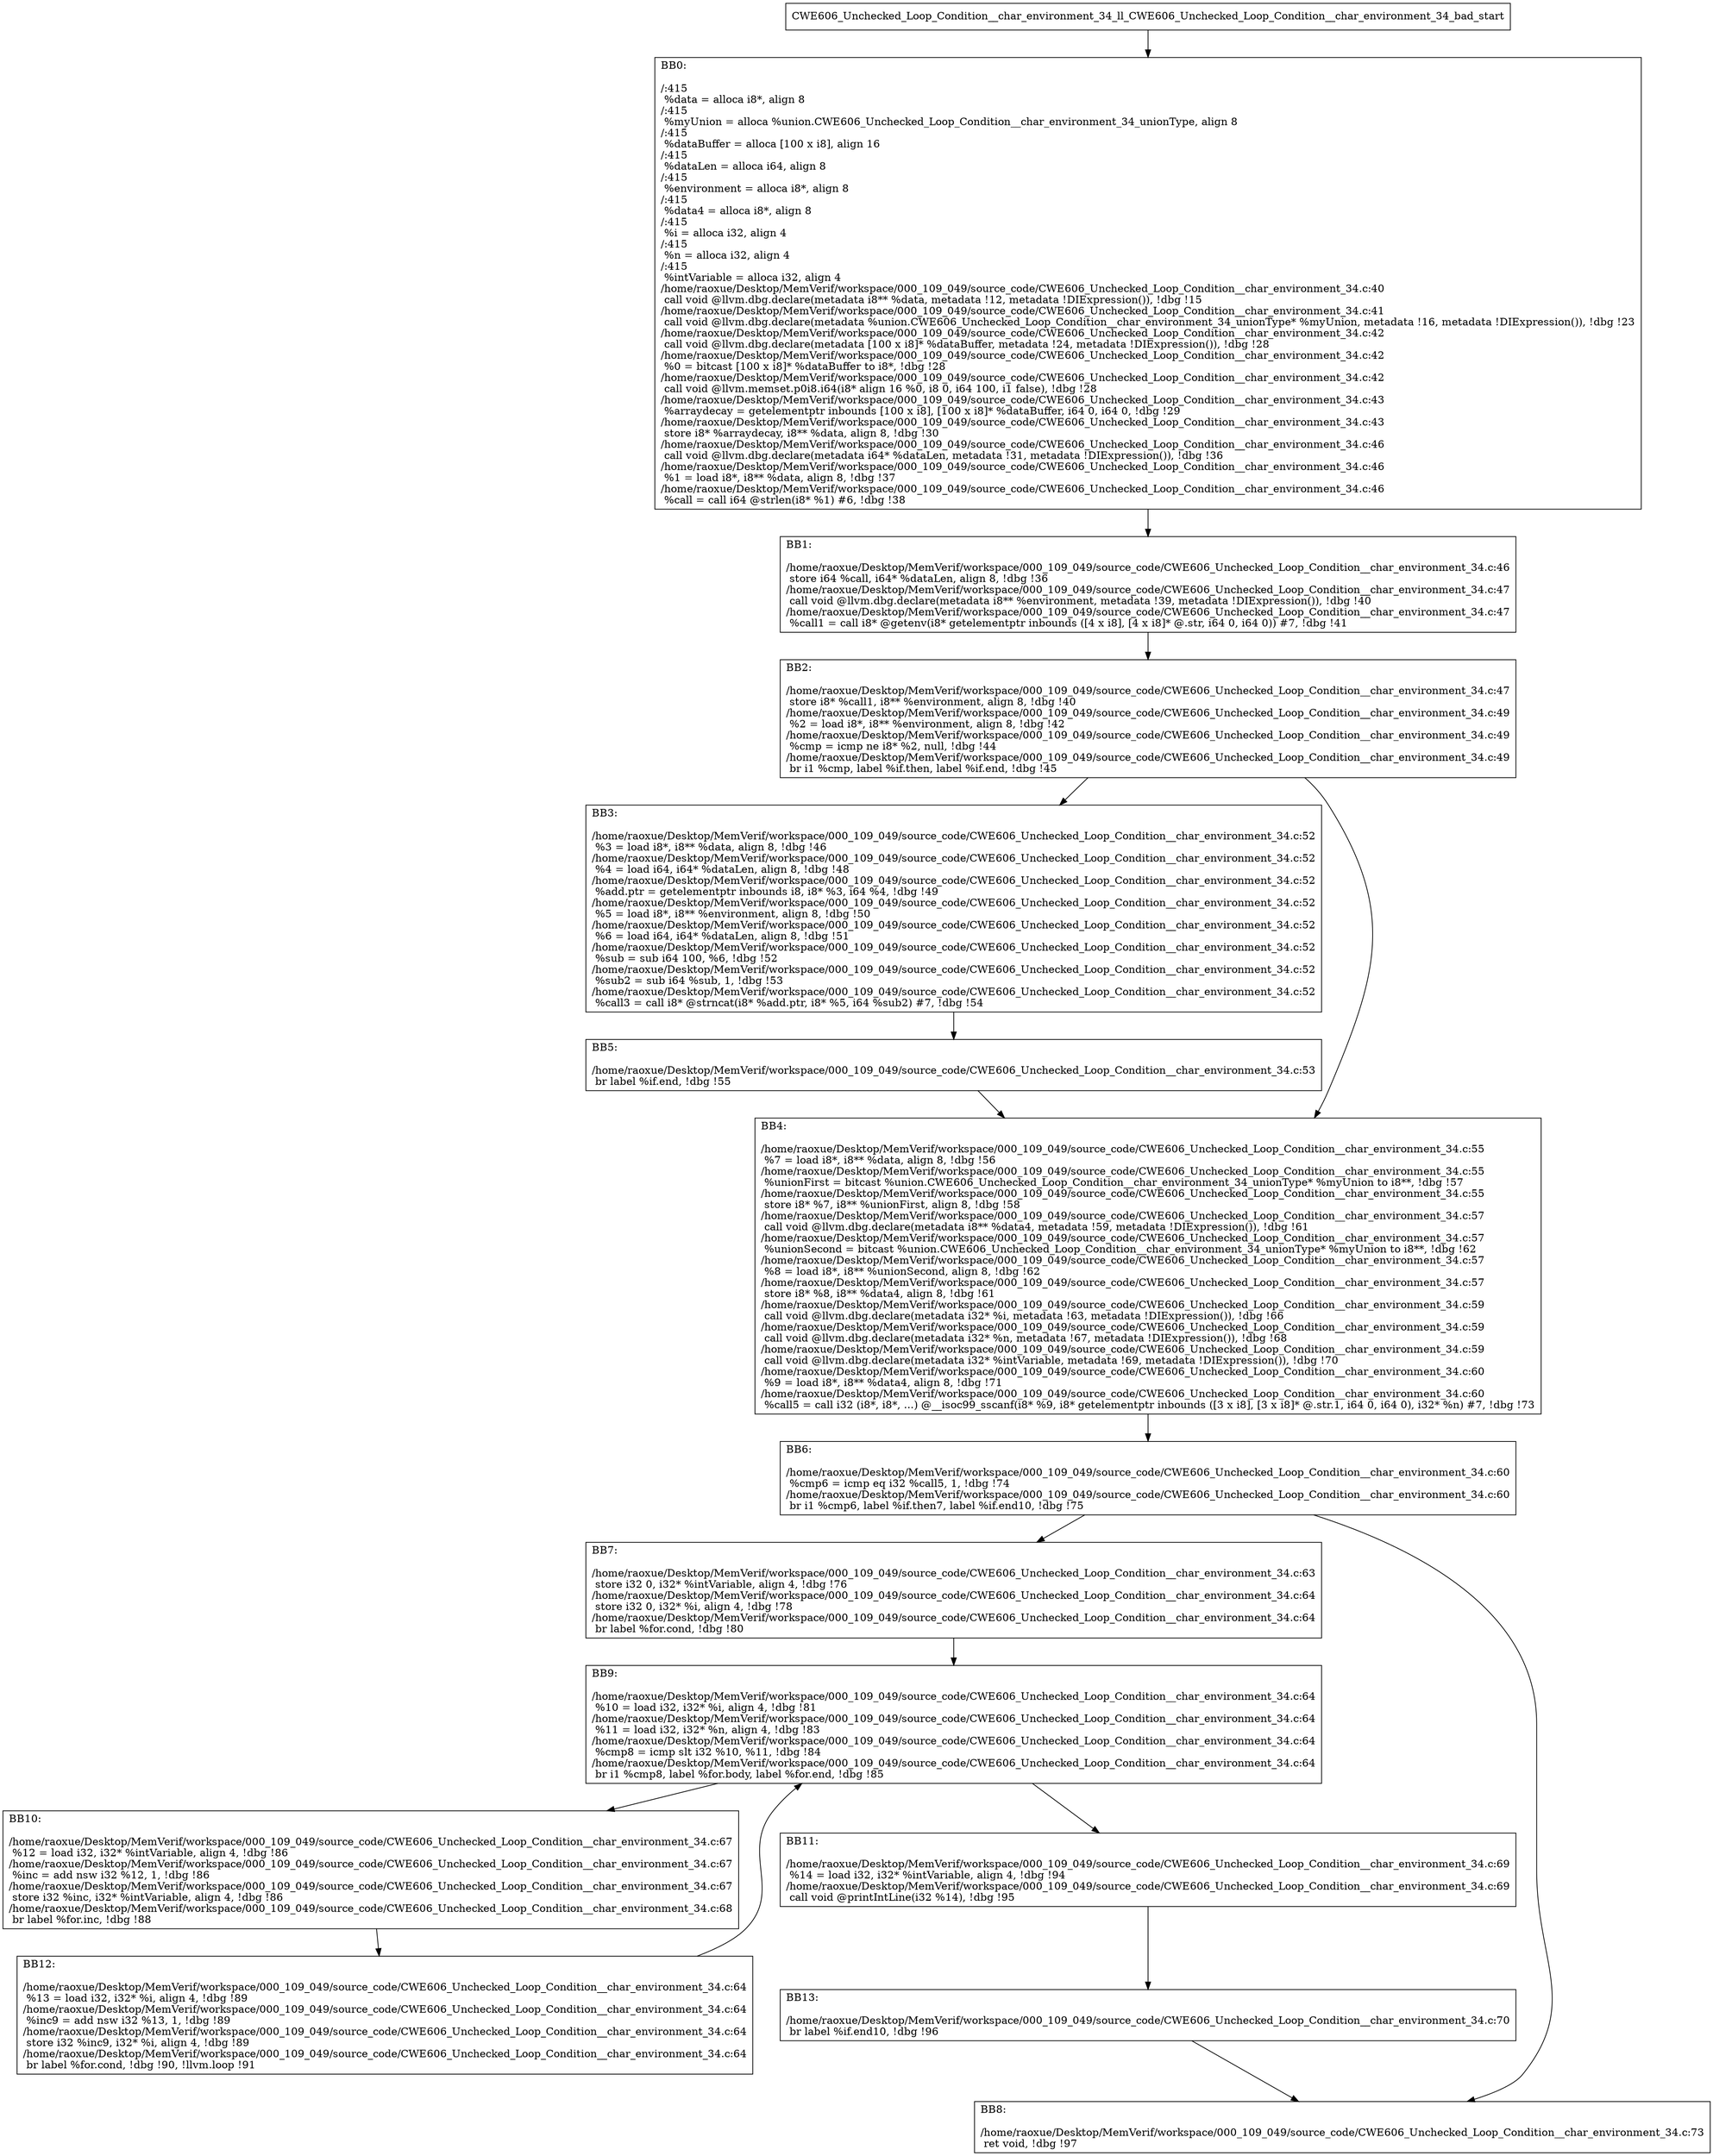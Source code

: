 digraph "CFG for'CWE606_Unchecked_Loop_Condition__char_environment_34_ll_CWE606_Unchecked_Loop_Condition__char_environment_34_bad' function" {
	BBCWE606_Unchecked_Loop_Condition__char_environment_34_ll_CWE606_Unchecked_Loop_Condition__char_environment_34_bad_start[shape=record,label="{CWE606_Unchecked_Loop_Condition__char_environment_34_ll_CWE606_Unchecked_Loop_Condition__char_environment_34_bad_start}"];
	BBCWE606_Unchecked_Loop_Condition__char_environment_34_ll_CWE606_Unchecked_Loop_Condition__char_environment_34_bad_start-> CWE606_Unchecked_Loop_Condition__char_environment_34_ll_CWE606_Unchecked_Loop_Condition__char_environment_34_badBB0;
	CWE606_Unchecked_Loop_Condition__char_environment_34_ll_CWE606_Unchecked_Loop_Condition__char_environment_34_badBB0 [shape=record, label="{BB0:\l\l/:415\l
  %data = alloca i8*, align 8\l
/:415\l
  %myUnion = alloca %union.CWE606_Unchecked_Loop_Condition__char_environment_34_unionType, align 8\l
/:415\l
  %dataBuffer = alloca [100 x i8], align 16\l
/:415\l
  %dataLen = alloca i64, align 8\l
/:415\l
  %environment = alloca i8*, align 8\l
/:415\l
  %data4 = alloca i8*, align 8\l
/:415\l
  %i = alloca i32, align 4\l
/:415\l
  %n = alloca i32, align 4\l
/:415\l
  %intVariable = alloca i32, align 4\l
/home/raoxue/Desktop/MemVerif/workspace/000_109_049/source_code/CWE606_Unchecked_Loop_Condition__char_environment_34.c:40\l
  call void @llvm.dbg.declare(metadata i8** %data, metadata !12, metadata !DIExpression()), !dbg !15\l
/home/raoxue/Desktop/MemVerif/workspace/000_109_049/source_code/CWE606_Unchecked_Loop_Condition__char_environment_34.c:41\l
  call void @llvm.dbg.declare(metadata %union.CWE606_Unchecked_Loop_Condition__char_environment_34_unionType* %myUnion, metadata !16, metadata !DIExpression()), !dbg !23\l
/home/raoxue/Desktop/MemVerif/workspace/000_109_049/source_code/CWE606_Unchecked_Loop_Condition__char_environment_34.c:42\l
  call void @llvm.dbg.declare(metadata [100 x i8]* %dataBuffer, metadata !24, metadata !DIExpression()), !dbg !28\l
/home/raoxue/Desktop/MemVerif/workspace/000_109_049/source_code/CWE606_Unchecked_Loop_Condition__char_environment_34.c:42\l
  %0 = bitcast [100 x i8]* %dataBuffer to i8*, !dbg !28\l
/home/raoxue/Desktop/MemVerif/workspace/000_109_049/source_code/CWE606_Unchecked_Loop_Condition__char_environment_34.c:42\l
  call void @llvm.memset.p0i8.i64(i8* align 16 %0, i8 0, i64 100, i1 false), !dbg !28\l
/home/raoxue/Desktop/MemVerif/workspace/000_109_049/source_code/CWE606_Unchecked_Loop_Condition__char_environment_34.c:43\l
  %arraydecay = getelementptr inbounds [100 x i8], [100 x i8]* %dataBuffer, i64 0, i64 0, !dbg !29\l
/home/raoxue/Desktop/MemVerif/workspace/000_109_049/source_code/CWE606_Unchecked_Loop_Condition__char_environment_34.c:43\l
  store i8* %arraydecay, i8** %data, align 8, !dbg !30\l
/home/raoxue/Desktop/MemVerif/workspace/000_109_049/source_code/CWE606_Unchecked_Loop_Condition__char_environment_34.c:46\l
  call void @llvm.dbg.declare(metadata i64* %dataLen, metadata !31, metadata !DIExpression()), !dbg !36\l
/home/raoxue/Desktop/MemVerif/workspace/000_109_049/source_code/CWE606_Unchecked_Loop_Condition__char_environment_34.c:46\l
  %1 = load i8*, i8** %data, align 8, !dbg !37\l
/home/raoxue/Desktop/MemVerif/workspace/000_109_049/source_code/CWE606_Unchecked_Loop_Condition__char_environment_34.c:46\l
  %call = call i64 @strlen(i8* %1) #6, !dbg !38\l
}"];
	CWE606_Unchecked_Loop_Condition__char_environment_34_ll_CWE606_Unchecked_Loop_Condition__char_environment_34_badBB0-> CWE606_Unchecked_Loop_Condition__char_environment_34_ll_CWE606_Unchecked_Loop_Condition__char_environment_34_badBB1;
	CWE606_Unchecked_Loop_Condition__char_environment_34_ll_CWE606_Unchecked_Loop_Condition__char_environment_34_badBB1 [shape=record, label="{BB1:\l\l/home/raoxue/Desktop/MemVerif/workspace/000_109_049/source_code/CWE606_Unchecked_Loop_Condition__char_environment_34.c:46\l
  store i64 %call, i64* %dataLen, align 8, !dbg !36\l
/home/raoxue/Desktop/MemVerif/workspace/000_109_049/source_code/CWE606_Unchecked_Loop_Condition__char_environment_34.c:47\l
  call void @llvm.dbg.declare(metadata i8** %environment, metadata !39, metadata !DIExpression()), !dbg !40\l
/home/raoxue/Desktop/MemVerif/workspace/000_109_049/source_code/CWE606_Unchecked_Loop_Condition__char_environment_34.c:47\l
  %call1 = call i8* @getenv(i8* getelementptr inbounds ([4 x i8], [4 x i8]* @.str, i64 0, i64 0)) #7, !dbg !41\l
}"];
	CWE606_Unchecked_Loop_Condition__char_environment_34_ll_CWE606_Unchecked_Loop_Condition__char_environment_34_badBB1-> CWE606_Unchecked_Loop_Condition__char_environment_34_ll_CWE606_Unchecked_Loop_Condition__char_environment_34_badBB2;
	CWE606_Unchecked_Loop_Condition__char_environment_34_ll_CWE606_Unchecked_Loop_Condition__char_environment_34_badBB2 [shape=record, label="{BB2:\l\l/home/raoxue/Desktop/MemVerif/workspace/000_109_049/source_code/CWE606_Unchecked_Loop_Condition__char_environment_34.c:47\l
  store i8* %call1, i8** %environment, align 8, !dbg !40\l
/home/raoxue/Desktop/MemVerif/workspace/000_109_049/source_code/CWE606_Unchecked_Loop_Condition__char_environment_34.c:49\l
  %2 = load i8*, i8** %environment, align 8, !dbg !42\l
/home/raoxue/Desktop/MemVerif/workspace/000_109_049/source_code/CWE606_Unchecked_Loop_Condition__char_environment_34.c:49\l
  %cmp = icmp ne i8* %2, null, !dbg !44\l
/home/raoxue/Desktop/MemVerif/workspace/000_109_049/source_code/CWE606_Unchecked_Loop_Condition__char_environment_34.c:49\l
  br i1 %cmp, label %if.then, label %if.end, !dbg !45\l
}"];
	CWE606_Unchecked_Loop_Condition__char_environment_34_ll_CWE606_Unchecked_Loop_Condition__char_environment_34_badBB2-> CWE606_Unchecked_Loop_Condition__char_environment_34_ll_CWE606_Unchecked_Loop_Condition__char_environment_34_badBB3;
	CWE606_Unchecked_Loop_Condition__char_environment_34_ll_CWE606_Unchecked_Loop_Condition__char_environment_34_badBB2-> CWE606_Unchecked_Loop_Condition__char_environment_34_ll_CWE606_Unchecked_Loop_Condition__char_environment_34_badBB4;
	CWE606_Unchecked_Loop_Condition__char_environment_34_ll_CWE606_Unchecked_Loop_Condition__char_environment_34_badBB3 [shape=record, label="{BB3:\l\l/home/raoxue/Desktop/MemVerif/workspace/000_109_049/source_code/CWE606_Unchecked_Loop_Condition__char_environment_34.c:52\l
  %3 = load i8*, i8** %data, align 8, !dbg !46\l
/home/raoxue/Desktop/MemVerif/workspace/000_109_049/source_code/CWE606_Unchecked_Loop_Condition__char_environment_34.c:52\l
  %4 = load i64, i64* %dataLen, align 8, !dbg !48\l
/home/raoxue/Desktop/MemVerif/workspace/000_109_049/source_code/CWE606_Unchecked_Loop_Condition__char_environment_34.c:52\l
  %add.ptr = getelementptr inbounds i8, i8* %3, i64 %4, !dbg !49\l
/home/raoxue/Desktop/MemVerif/workspace/000_109_049/source_code/CWE606_Unchecked_Loop_Condition__char_environment_34.c:52\l
  %5 = load i8*, i8** %environment, align 8, !dbg !50\l
/home/raoxue/Desktop/MemVerif/workspace/000_109_049/source_code/CWE606_Unchecked_Loop_Condition__char_environment_34.c:52\l
  %6 = load i64, i64* %dataLen, align 8, !dbg !51\l
/home/raoxue/Desktop/MemVerif/workspace/000_109_049/source_code/CWE606_Unchecked_Loop_Condition__char_environment_34.c:52\l
  %sub = sub i64 100, %6, !dbg !52\l
/home/raoxue/Desktop/MemVerif/workspace/000_109_049/source_code/CWE606_Unchecked_Loop_Condition__char_environment_34.c:52\l
  %sub2 = sub i64 %sub, 1, !dbg !53\l
/home/raoxue/Desktop/MemVerif/workspace/000_109_049/source_code/CWE606_Unchecked_Loop_Condition__char_environment_34.c:52\l
  %call3 = call i8* @strncat(i8* %add.ptr, i8* %5, i64 %sub2) #7, !dbg !54\l
}"];
	CWE606_Unchecked_Loop_Condition__char_environment_34_ll_CWE606_Unchecked_Loop_Condition__char_environment_34_badBB3-> CWE606_Unchecked_Loop_Condition__char_environment_34_ll_CWE606_Unchecked_Loop_Condition__char_environment_34_badBB5;
	CWE606_Unchecked_Loop_Condition__char_environment_34_ll_CWE606_Unchecked_Loop_Condition__char_environment_34_badBB5 [shape=record, label="{BB5:\l\l/home/raoxue/Desktop/MemVerif/workspace/000_109_049/source_code/CWE606_Unchecked_Loop_Condition__char_environment_34.c:53\l
  br label %if.end, !dbg !55\l
}"];
	CWE606_Unchecked_Loop_Condition__char_environment_34_ll_CWE606_Unchecked_Loop_Condition__char_environment_34_badBB5-> CWE606_Unchecked_Loop_Condition__char_environment_34_ll_CWE606_Unchecked_Loop_Condition__char_environment_34_badBB4;
	CWE606_Unchecked_Loop_Condition__char_environment_34_ll_CWE606_Unchecked_Loop_Condition__char_environment_34_badBB4 [shape=record, label="{BB4:\l\l/home/raoxue/Desktop/MemVerif/workspace/000_109_049/source_code/CWE606_Unchecked_Loop_Condition__char_environment_34.c:55\l
  %7 = load i8*, i8** %data, align 8, !dbg !56\l
/home/raoxue/Desktop/MemVerif/workspace/000_109_049/source_code/CWE606_Unchecked_Loop_Condition__char_environment_34.c:55\l
  %unionFirst = bitcast %union.CWE606_Unchecked_Loop_Condition__char_environment_34_unionType* %myUnion to i8**, !dbg !57\l
/home/raoxue/Desktop/MemVerif/workspace/000_109_049/source_code/CWE606_Unchecked_Loop_Condition__char_environment_34.c:55\l
  store i8* %7, i8** %unionFirst, align 8, !dbg !58\l
/home/raoxue/Desktop/MemVerif/workspace/000_109_049/source_code/CWE606_Unchecked_Loop_Condition__char_environment_34.c:57\l
  call void @llvm.dbg.declare(metadata i8** %data4, metadata !59, metadata !DIExpression()), !dbg !61\l
/home/raoxue/Desktop/MemVerif/workspace/000_109_049/source_code/CWE606_Unchecked_Loop_Condition__char_environment_34.c:57\l
  %unionSecond = bitcast %union.CWE606_Unchecked_Loop_Condition__char_environment_34_unionType* %myUnion to i8**, !dbg !62\l
/home/raoxue/Desktop/MemVerif/workspace/000_109_049/source_code/CWE606_Unchecked_Loop_Condition__char_environment_34.c:57\l
  %8 = load i8*, i8** %unionSecond, align 8, !dbg !62\l
/home/raoxue/Desktop/MemVerif/workspace/000_109_049/source_code/CWE606_Unchecked_Loop_Condition__char_environment_34.c:57\l
  store i8* %8, i8** %data4, align 8, !dbg !61\l
/home/raoxue/Desktop/MemVerif/workspace/000_109_049/source_code/CWE606_Unchecked_Loop_Condition__char_environment_34.c:59\l
  call void @llvm.dbg.declare(metadata i32* %i, metadata !63, metadata !DIExpression()), !dbg !66\l
/home/raoxue/Desktop/MemVerif/workspace/000_109_049/source_code/CWE606_Unchecked_Loop_Condition__char_environment_34.c:59\l
  call void @llvm.dbg.declare(metadata i32* %n, metadata !67, metadata !DIExpression()), !dbg !68\l
/home/raoxue/Desktop/MemVerif/workspace/000_109_049/source_code/CWE606_Unchecked_Loop_Condition__char_environment_34.c:59\l
  call void @llvm.dbg.declare(metadata i32* %intVariable, metadata !69, metadata !DIExpression()), !dbg !70\l
/home/raoxue/Desktop/MemVerif/workspace/000_109_049/source_code/CWE606_Unchecked_Loop_Condition__char_environment_34.c:60\l
  %9 = load i8*, i8** %data4, align 8, !dbg !71\l
/home/raoxue/Desktop/MemVerif/workspace/000_109_049/source_code/CWE606_Unchecked_Loop_Condition__char_environment_34.c:60\l
  %call5 = call i32 (i8*, i8*, ...) @__isoc99_sscanf(i8* %9, i8* getelementptr inbounds ([3 x i8], [3 x i8]* @.str.1, i64 0, i64 0), i32* %n) #7, !dbg !73\l
}"];
	CWE606_Unchecked_Loop_Condition__char_environment_34_ll_CWE606_Unchecked_Loop_Condition__char_environment_34_badBB4-> CWE606_Unchecked_Loop_Condition__char_environment_34_ll_CWE606_Unchecked_Loop_Condition__char_environment_34_badBB6;
	CWE606_Unchecked_Loop_Condition__char_environment_34_ll_CWE606_Unchecked_Loop_Condition__char_environment_34_badBB6 [shape=record, label="{BB6:\l\l/home/raoxue/Desktop/MemVerif/workspace/000_109_049/source_code/CWE606_Unchecked_Loop_Condition__char_environment_34.c:60\l
  %cmp6 = icmp eq i32 %call5, 1, !dbg !74\l
/home/raoxue/Desktop/MemVerif/workspace/000_109_049/source_code/CWE606_Unchecked_Loop_Condition__char_environment_34.c:60\l
  br i1 %cmp6, label %if.then7, label %if.end10, !dbg !75\l
}"];
	CWE606_Unchecked_Loop_Condition__char_environment_34_ll_CWE606_Unchecked_Loop_Condition__char_environment_34_badBB6-> CWE606_Unchecked_Loop_Condition__char_environment_34_ll_CWE606_Unchecked_Loop_Condition__char_environment_34_badBB7;
	CWE606_Unchecked_Loop_Condition__char_environment_34_ll_CWE606_Unchecked_Loop_Condition__char_environment_34_badBB6-> CWE606_Unchecked_Loop_Condition__char_environment_34_ll_CWE606_Unchecked_Loop_Condition__char_environment_34_badBB8;
	CWE606_Unchecked_Loop_Condition__char_environment_34_ll_CWE606_Unchecked_Loop_Condition__char_environment_34_badBB7 [shape=record, label="{BB7:\l\l/home/raoxue/Desktop/MemVerif/workspace/000_109_049/source_code/CWE606_Unchecked_Loop_Condition__char_environment_34.c:63\l
  store i32 0, i32* %intVariable, align 4, !dbg !76\l
/home/raoxue/Desktop/MemVerif/workspace/000_109_049/source_code/CWE606_Unchecked_Loop_Condition__char_environment_34.c:64\l
  store i32 0, i32* %i, align 4, !dbg !78\l
/home/raoxue/Desktop/MemVerif/workspace/000_109_049/source_code/CWE606_Unchecked_Loop_Condition__char_environment_34.c:64\l
  br label %for.cond, !dbg !80\l
}"];
	CWE606_Unchecked_Loop_Condition__char_environment_34_ll_CWE606_Unchecked_Loop_Condition__char_environment_34_badBB7-> CWE606_Unchecked_Loop_Condition__char_environment_34_ll_CWE606_Unchecked_Loop_Condition__char_environment_34_badBB9;
	CWE606_Unchecked_Loop_Condition__char_environment_34_ll_CWE606_Unchecked_Loop_Condition__char_environment_34_badBB9 [shape=record, label="{BB9:\l\l/home/raoxue/Desktop/MemVerif/workspace/000_109_049/source_code/CWE606_Unchecked_Loop_Condition__char_environment_34.c:64\l
  %10 = load i32, i32* %i, align 4, !dbg !81\l
/home/raoxue/Desktop/MemVerif/workspace/000_109_049/source_code/CWE606_Unchecked_Loop_Condition__char_environment_34.c:64\l
  %11 = load i32, i32* %n, align 4, !dbg !83\l
/home/raoxue/Desktop/MemVerif/workspace/000_109_049/source_code/CWE606_Unchecked_Loop_Condition__char_environment_34.c:64\l
  %cmp8 = icmp slt i32 %10, %11, !dbg !84\l
/home/raoxue/Desktop/MemVerif/workspace/000_109_049/source_code/CWE606_Unchecked_Loop_Condition__char_environment_34.c:64\l
  br i1 %cmp8, label %for.body, label %for.end, !dbg !85\l
}"];
	CWE606_Unchecked_Loop_Condition__char_environment_34_ll_CWE606_Unchecked_Loop_Condition__char_environment_34_badBB9-> CWE606_Unchecked_Loop_Condition__char_environment_34_ll_CWE606_Unchecked_Loop_Condition__char_environment_34_badBB10;
	CWE606_Unchecked_Loop_Condition__char_environment_34_ll_CWE606_Unchecked_Loop_Condition__char_environment_34_badBB9-> CWE606_Unchecked_Loop_Condition__char_environment_34_ll_CWE606_Unchecked_Loop_Condition__char_environment_34_badBB11;
	CWE606_Unchecked_Loop_Condition__char_environment_34_ll_CWE606_Unchecked_Loop_Condition__char_environment_34_badBB10 [shape=record, label="{BB10:\l\l/home/raoxue/Desktop/MemVerif/workspace/000_109_049/source_code/CWE606_Unchecked_Loop_Condition__char_environment_34.c:67\l
  %12 = load i32, i32* %intVariable, align 4, !dbg !86\l
/home/raoxue/Desktop/MemVerif/workspace/000_109_049/source_code/CWE606_Unchecked_Loop_Condition__char_environment_34.c:67\l
  %inc = add nsw i32 %12, 1, !dbg !86\l
/home/raoxue/Desktop/MemVerif/workspace/000_109_049/source_code/CWE606_Unchecked_Loop_Condition__char_environment_34.c:67\l
  store i32 %inc, i32* %intVariable, align 4, !dbg !86\l
/home/raoxue/Desktop/MemVerif/workspace/000_109_049/source_code/CWE606_Unchecked_Loop_Condition__char_environment_34.c:68\l
  br label %for.inc, !dbg !88\l
}"];
	CWE606_Unchecked_Loop_Condition__char_environment_34_ll_CWE606_Unchecked_Loop_Condition__char_environment_34_badBB10-> CWE606_Unchecked_Loop_Condition__char_environment_34_ll_CWE606_Unchecked_Loop_Condition__char_environment_34_badBB12;
	CWE606_Unchecked_Loop_Condition__char_environment_34_ll_CWE606_Unchecked_Loop_Condition__char_environment_34_badBB12 [shape=record, label="{BB12:\l\l/home/raoxue/Desktop/MemVerif/workspace/000_109_049/source_code/CWE606_Unchecked_Loop_Condition__char_environment_34.c:64\l
  %13 = load i32, i32* %i, align 4, !dbg !89\l
/home/raoxue/Desktop/MemVerif/workspace/000_109_049/source_code/CWE606_Unchecked_Loop_Condition__char_environment_34.c:64\l
  %inc9 = add nsw i32 %13, 1, !dbg !89\l
/home/raoxue/Desktop/MemVerif/workspace/000_109_049/source_code/CWE606_Unchecked_Loop_Condition__char_environment_34.c:64\l
  store i32 %inc9, i32* %i, align 4, !dbg !89\l
/home/raoxue/Desktop/MemVerif/workspace/000_109_049/source_code/CWE606_Unchecked_Loop_Condition__char_environment_34.c:64\l
  br label %for.cond, !dbg !90, !llvm.loop !91\l
}"];
	CWE606_Unchecked_Loop_Condition__char_environment_34_ll_CWE606_Unchecked_Loop_Condition__char_environment_34_badBB12-> CWE606_Unchecked_Loop_Condition__char_environment_34_ll_CWE606_Unchecked_Loop_Condition__char_environment_34_badBB9;
	CWE606_Unchecked_Loop_Condition__char_environment_34_ll_CWE606_Unchecked_Loop_Condition__char_environment_34_badBB11 [shape=record, label="{BB11:\l\l/home/raoxue/Desktop/MemVerif/workspace/000_109_049/source_code/CWE606_Unchecked_Loop_Condition__char_environment_34.c:69\l
  %14 = load i32, i32* %intVariable, align 4, !dbg !94\l
/home/raoxue/Desktop/MemVerif/workspace/000_109_049/source_code/CWE606_Unchecked_Loop_Condition__char_environment_34.c:69\l
  call void @printIntLine(i32 %14), !dbg !95\l
}"];
	CWE606_Unchecked_Loop_Condition__char_environment_34_ll_CWE606_Unchecked_Loop_Condition__char_environment_34_badBB11-> CWE606_Unchecked_Loop_Condition__char_environment_34_ll_CWE606_Unchecked_Loop_Condition__char_environment_34_badBB13;
	CWE606_Unchecked_Loop_Condition__char_environment_34_ll_CWE606_Unchecked_Loop_Condition__char_environment_34_badBB13 [shape=record, label="{BB13:\l\l/home/raoxue/Desktop/MemVerif/workspace/000_109_049/source_code/CWE606_Unchecked_Loop_Condition__char_environment_34.c:70\l
  br label %if.end10, !dbg !96\l
}"];
	CWE606_Unchecked_Loop_Condition__char_environment_34_ll_CWE606_Unchecked_Loop_Condition__char_environment_34_badBB13-> CWE606_Unchecked_Loop_Condition__char_environment_34_ll_CWE606_Unchecked_Loop_Condition__char_environment_34_badBB8;
	CWE606_Unchecked_Loop_Condition__char_environment_34_ll_CWE606_Unchecked_Loop_Condition__char_environment_34_badBB8 [shape=record, label="{BB8:\l\l/home/raoxue/Desktop/MemVerif/workspace/000_109_049/source_code/CWE606_Unchecked_Loop_Condition__char_environment_34.c:73\l
  ret void, !dbg !97\l
}"];
}
